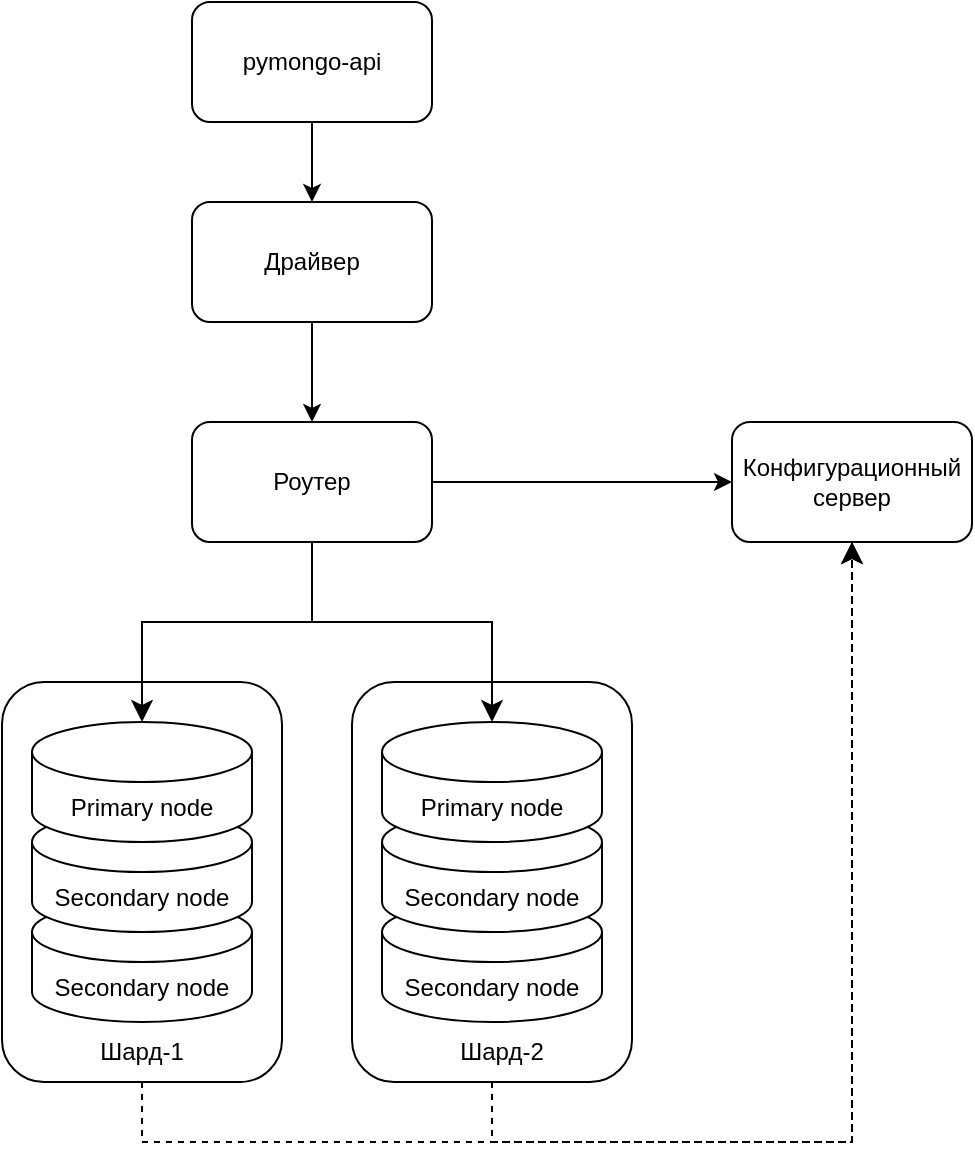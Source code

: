 <mxfile version="28.1.0">
  <diagram name="Page-1" id="-H_mtQnk-PTXWXPvYvuk">
    <mxGraphModel dx="778" dy="468" grid="1" gridSize="10" guides="1" tooltips="1" connect="1" arrows="1" fold="1" page="1" pageScale="1" pageWidth="1169" pageHeight="827" math="0" shadow="0">
      <root>
        <mxCell id="0" />
        <mxCell id="1" parent="0" />
        <mxCell id="L3L8s4L8XBrhgthileNt-4" value="" style="rounded=1;whiteSpace=wrap;html=1;" parent="1" vertex="1">
          <mxGeometry x="335" y="430" width="140" height="200" as="geometry" />
        </mxCell>
        <mxCell id="zA23MoTUsTF4_91t8viU-3" value="pymongo-api" style="rounded=1;whiteSpace=wrap;html=1;" parent="1" vertex="1">
          <mxGeometry x="430" y="90" width="120" height="60" as="geometry" />
        </mxCell>
        <mxCell id="ZDiS8tOswUMUVhU6oUfK-1" value="Драйвер" style="rounded=1;whiteSpace=wrap;html=1;" parent="1" vertex="1">
          <mxGeometry x="430" y="190" width="120" height="60" as="geometry" />
        </mxCell>
        <mxCell id="ZDiS8tOswUMUVhU6oUfK-4" value="Роутер" style="rounded=1;whiteSpace=wrap;html=1;" parent="1" vertex="1">
          <mxGeometry x="430" y="300" width="120" height="60" as="geometry" />
        </mxCell>
        <mxCell id="ZDiS8tOswUMUVhU6oUfK-5" value="" style="endArrow=classic;html=1;rounded=0;exitX=0.5;exitY=1;exitDx=0;exitDy=0;" parent="1" source="zA23MoTUsTF4_91t8viU-3" target="ZDiS8tOswUMUVhU6oUfK-1" edge="1">
          <mxGeometry width="50" height="50" relative="1" as="geometry">
            <mxPoint x="560" y="510" as="sourcePoint" />
            <mxPoint x="610" y="460" as="targetPoint" />
          </mxGeometry>
        </mxCell>
        <mxCell id="ZDiS8tOswUMUVhU6oUfK-8" value="" style="endArrow=classic;html=1;rounded=0;exitX=0.5;exitY=1;exitDx=0;exitDy=0;" parent="1" source="ZDiS8tOswUMUVhU6oUfK-1" edge="1">
          <mxGeometry width="50" height="50" relative="1" as="geometry">
            <mxPoint x="560" y="510" as="sourcePoint" />
            <mxPoint x="490" y="300" as="targetPoint" />
          </mxGeometry>
        </mxCell>
        <mxCell id="ZDiS8tOswUMUVhU6oUfK-11" value="Конфигурационный сервер" style="rounded=1;whiteSpace=wrap;html=1;" parent="1" vertex="1">
          <mxGeometry x="700" y="300" width="120" height="60" as="geometry" />
        </mxCell>
        <mxCell id="ZDiS8tOswUMUVhU6oUfK-12" value="" style="endArrow=classic;html=1;rounded=0;exitX=1;exitY=0.5;exitDx=0;exitDy=0;entryX=0;entryY=0.5;entryDx=0;entryDy=0;" parent="1" source="ZDiS8tOswUMUVhU6oUfK-4" target="ZDiS8tOswUMUVhU6oUfK-11" edge="1">
          <mxGeometry width="50" height="50" relative="1" as="geometry">
            <mxPoint x="560" y="610" as="sourcePoint" />
            <mxPoint x="610" y="560" as="targetPoint" />
          </mxGeometry>
        </mxCell>
        <mxCell id="ZDiS8tOswUMUVhU6oUfK-16" value="" style="edgeStyle=elbowEdgeStyle;elbow=vertical;endArrow=classic;html=1;curved=0;rounded=0;endSize=8;startSize=8;exitX=0.5;exitY=1;exitDx=0;exitDy=0;entryX=0.5;entryY=0;entryDx=0;entryDy=0;entryPerimeter=0;" parent="1" source="ZDiS8tOswUMUVhU6oUfK-4" target="ZDiS8tOswUMUVhU6oUfK-13" edge="1">
          <mxGeometry width="50" height="50" relative="1" as="geometry">
            <mxPoint x="560" y="610" as="sourcePoint" />
            <mxPoint x="610" y="560" as="targetPoint" />
            <Array as="points">
              <mxPoint x="450" y="400" />
            </Array>
          </mxGeometry>
        </mxCell>
        <mxCell id="ZDiS8tOswUMUVhU6oUfK-17" value="" style="edgeStyle=elbowEdgeStyle;elbow=vertical;endArrow=classic;html=1;curved=0;rounded=0;endSize=8;startSize=8;entryX=0.5;entryY=1;entryDx=0;entryDy=0;exitX=0.5;exitY=1;exitDx=0;exitDy=0;dashed=1;" parent="1" source="L3L8s4L8XBrhgthileNt-6" target="ZDiS8tOswUMUVhU6oUfK-11" edge="1">
          <mxGeometry width="50" height="50" relative="1" as="geometry">
            <mxPoint x="582.04" y="604.35" as="sourcePoint" />
            <mxPoint x="610" y="460" as="targetPoint" />
            <Array as="points">
              <mxPoint x="660" y="660" />
            </Array>
          </mxGeometry>
        </mxCell>
        <mxCell id="ZDiS8tOswUMUVhU6oUfK-18" value="" style="edgeStyle=elbowEdgeStyle;elbow=vertical;endArrow=classic;html=1;curved=0;rounded=0;endSize=8;startSize=8;exitX=0.5;exitY=1;exitDx=0;exitDy=0;entryX=0.5;entryY=1;entryDx=0;entryDy=0;dashed=1;" parent="1" source="L3L8s4L8XBrhgthileNt-4" target="ZDiS8tOswUMUVhU6oUfK-11" edge="1">
          <mxGeometry width="50" height="50" relative="1" as="geometry">
            <mxPoint x="560" y="510" as="sourcePoint" />
            <mxPoint x="760" y="370" as="targetPoint" />
            <Array as="points">
              <mxPoint x="580" y="660" />
            </Array>
          </mxGeometry>
        </mxCell>
        <mxCell id="L3L8s4L8XBrhgthileNt-3" value="" style="edgeStyle=elbowEdgeStyle;elbow=vertical;endArrow=classic;html=1;curved=0;rounded=0;endSize=8;startSize=8;exitX=0.5;exitY=1;exitDx=0;exitDy=0;exitPerimeter=0;entryX=0.5;entryY=1;entryDx=0;entryDy=0;dashed=1;" parent="1" source="ZDiS8tOswUMUVhU6oUfK-13" target="L3L8s4L8XBrhgthileNt-2" edge="1">
          <mxGeometry width="50" height="50" relative="1" as="geometry">
            <mxPoint x="405" y="510" as="sourcePoint" />
            <mxPoint x="760" y="360" as="targetPoint" />
            <Array as="points" />
          </mxGeometry>
        </mxCell>
        <mxCell id="L3L8s4L8XBrhgthileNt-2" value="Secondary node" style="shape=cylinder3;whiteSpace=wrap;html=1;boundedLbl=1;backgroundOutline=1;size=15;" parent="1" vertex="1">
          <mxGeometry x="350" y="540" width="110" height="60" as="geometry" />
        </mxCell>
        <mxCell id="L3L8s4L8XBrhgthileNt-1" value="Secondary node" style="shape=cylinder3;whiteSpace=wrap;html=1;boundedLbl=1;backgroundOutline=1;size=15;" parent="1" vertex="1">
          <mxGeometry x="350" y="495" width="110" height="60" as="geometry" />
        </mxCell>
        <mxCell id="ZDiS8tOswUMUVhU6oUfK-13" value="Primary node" style="shape=cylinder3;whiteSpace=wrap;html=1;boundedLbl=1;backgroundOutline=1;size=15;" parent="1" vertex="1">
          <mxGeometry x="350" y="450" width="110" height="60" as="geometry" />
        </mxCell>
        <mxCell id="L3L8s4L8XBrhgthileNt-5" value="Шард-1" style="text;html=1;align=center;verticalAlign=middle;whiteSpace=wrap;rounded=0;" parent="1" vertex="1">
          <mxGeometry x="375" y="600" width="60" height="30" as="geometry" />
        </mxCell>
        <mxCell id="L3L8s4L8XBrhgthileNt-6" value="" style="rounded=1;whiteSpace=wrap;html=1;" parent="1" vertex="1">
          <mxGeometry x="510" y="430" width="140" height="200" as="geometry" />
        </mxCell>
        <mxCell id="L3L8s4L8XBrhgthileNt-7" value="" style="edgeStyle=elbowEdgeStyle;elbow=vertical;endArrow=classic;html=1;curved=0;rounded=0;endSize=8;startSize=8;exitX=0.5;exitY=1;exitDx=0;exitDy=0;exitPerimeter=0;entryX=0.5;entryY=1;entryDx=0;entryDy=0;dashed=1;" parent="1" source="L3L8s4L8XBrhgthileNt-10" target="L3L8s4L8XBrhgthileNt-8" edge="1">
          <mxGeometry width="50" height="50" relative="1" as="geometry">
            <mxPoint x="580" y="510" as="sourcePoint" />
            <mxPoint x="935" y="360" as="targetPoint" />
            <Array as="points" />
          </mxGeometry>
        </mxCell>
        <mxCell id="L3L8s4L8XBrhgthileNt-8" value="Secondary node" style="shape=cylinder3;whiteSpace=wrap;html=1;boundedLbl=1;backgroundOutline=1;size=15;" parent="1" vertex="1">
          <mxGeometry x="525" y="540" width="110" height="60" as="geometry" />
        </mxCell>
        <mxCell id="L3L8s4L8XBrhgthileNt-9" value="Secondary node" style="shape=cylinder3;whiteSpace=wrap;html=1;boundedLbl=1;backgroundOutline=1;size=15;" parent="1" vertex="1">
          <mxGeometry x="525" y="495" width="110" height="60" as="geometry" />
        </mxCell>
        <mxCell id="L3L8s4L8XBrhgthileNt-10" value="Primary node" style="shape=cylinder3;whiteSpace=wrap;html=1;boundedLbl=1;backgroundOutline=1;size=15;" parent="1" vertex="1">
          <mxGeometry x="525" y="450" width="110" height="60" as="geometry" />
        </mxCell>
        <mxCell id="L3L8s4L8XBrhgthileNt-11" value="Шард-2" style="text;html=1;align=center;verticalAlign=middle;whiteSpace=wrap;rounded=0;" parent="1" vertex="1">
          <mxGeometry x="555" y="600" width="60" height="30" as="geometry" />
        </mxCell>
        <mxCell id="ZDiS8tOswUMUVhU6oUfK-15" value="" style="edgeStyle=elbowEdgeStyle;elbow=vertical;endArrow=classic;html=1;curved=0;rounded=0;endSize=8;startSize=8;exitX=0.5;exitY=1;exitDx=0;exitDy=0;" parent="1" source="ZDiS8tOswUMUVhU6oUfK-4" edge="1">
          <mxGeometry width="50" height="50" relative="1" as="geometry">
            <mxPoint x="560" y="610" as="sourcePoint" />
            <mxPoint x="580" y="450" as="targetPoint" />
            <Array as="points">
              <mxPoint x="530" y="400" />
            </Array>
          </mxGeometry>
        </mxCell>
      </root>
    </mxGraphModel>
  </diagram>
</mxfile>
